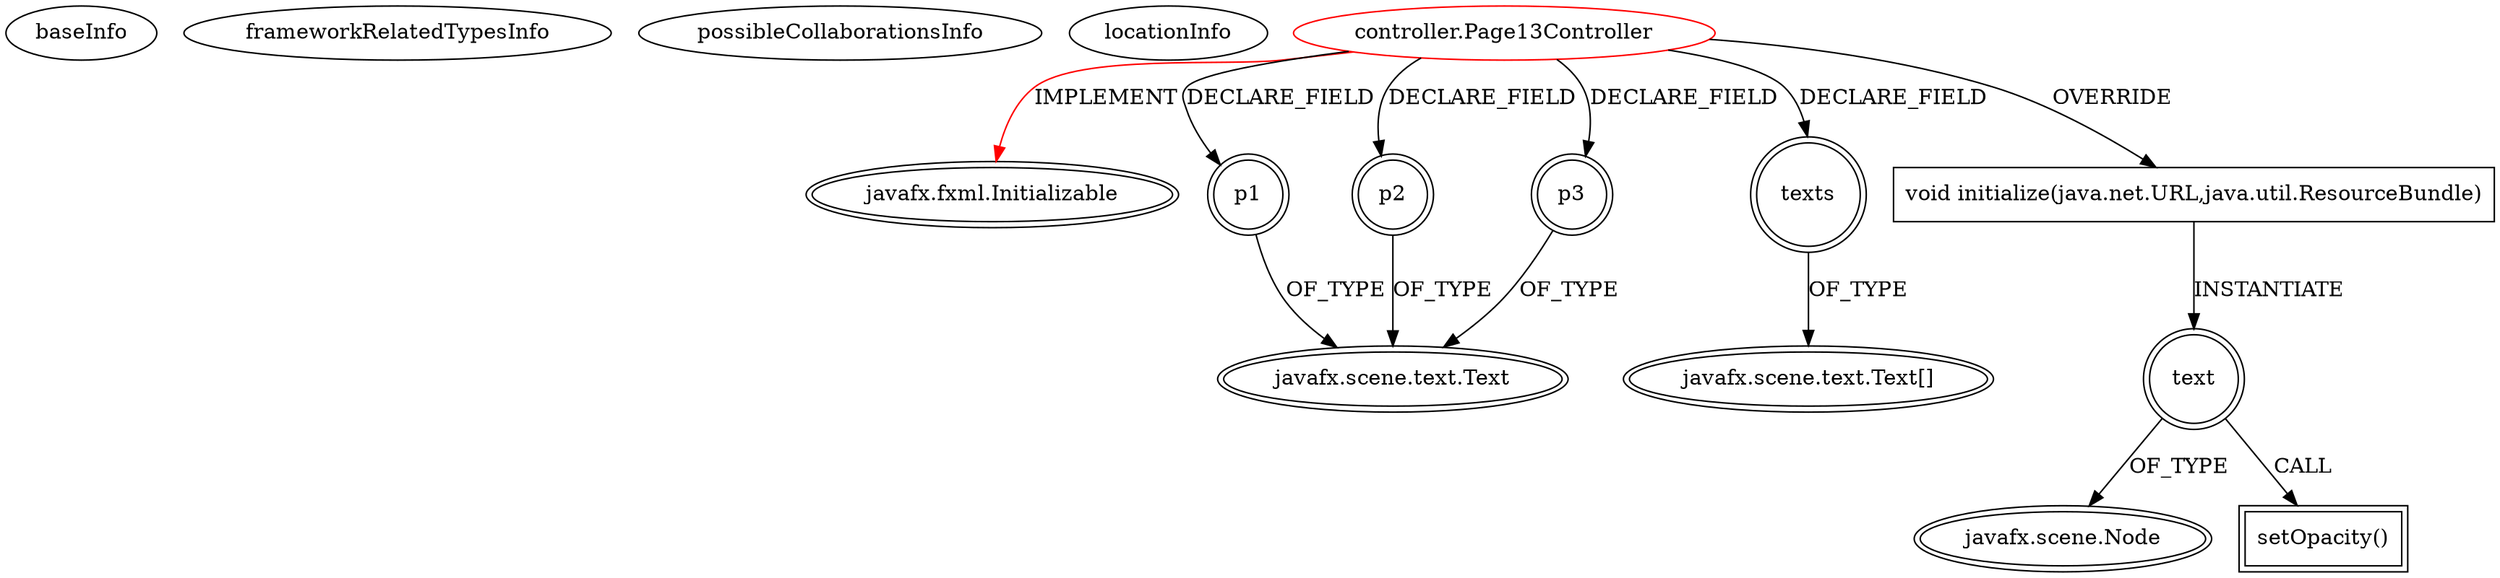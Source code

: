 digraph {
baseInfo[graphId=4587,category="extension_graph",isAnonymous=false,possibleRelation=false]
frameworkRelatedTypesInfo[0="javafx.fxml.Initializable"]
possibleCollaborationsInfo[]
locationInfo[projectName="tomoTaka01-JavaOne2013Presentation",filePath="/tomoTaka01-JavaOne2013Presentation/JavaOne2013Presentation-master/src/controller/Page13Controller.java",contextSignature="Page13Controller",graphId="4587"]
0[label="controller.Page13Controller",vertexType="ROOT_CLIENT_CLASS_DECLARATION",isFrameworkType=false,color=red]
1[label="javafx.fxml.Initializable",vertexType="FRAMEWORK_INTERFACE_TYPE",isFrameworkType=true,peripheries=2]
2[label="p1",vertexType="FIELD_DECLARATION",isFrameworkType=true,peripheries=2,shape=circle]
3[label="javafx.scene.text.Text",vertexType="FRAMEWORK_CLASS_TYPE",isFrameworkType=true,peripheries=2]
4[label="p2",vertexType="FIELD_DECLARATION",isFrameworkType=true,peripheries=2,shape=circle]
6[label="p3",vertexType="FIELD_DECLARATION",isFrameworkType=true,peripheries=2,shape=circle]
8[label="texts",vertexType="FIELD_DECLARATION",isFrameworkType=true,peripheries=2,shape=circle]
9[label="javafx.scene.text.Text[]",vertexType="FRAMEWORK_CLASS_TYPE",isFrameworkType=true,peripheries=2]
10[label="void initialize(java.net.URL,java.util.ResourceBundle)",vertexType="OVERRIDING_METHOD_DECLARATION",isFrameworkType=false,shape=box]
11[label="text",vertexType="VARIABLE_EXPRESION",isFrameworkType=true,peripheries=2,shape=circle]
13[label="javafx.scene.Node",vertexType="FRAMEWORK_CLASS_TYPE",isFrameworkType=true,peripheries=2]
12[label="setOpacity()",vertexType="INSIDE_CALL",isFrameworkType=true,peripheries=2,shape=box]
0->1[label="IMPLEMENT",color=red]
0->2[label="DECLARE_FIELD"]
2->3[label="OF_TYPE"]
0->4[label="DECLARE_FIELD"]
4->3[label="OF_TYPE"]
0->6[label="DECLARE_FIELD"]
6->3[label="OF_TYPE"]
0->8[label="DECLARE_FIELD"]
8->9[label="OF_TYPE"]
0->10[label="OVERRIDE"]
10->11[label="INSTANTIATE"]
11->13[label="OF_TYPE"]
11->12[label="CALL"]
}
